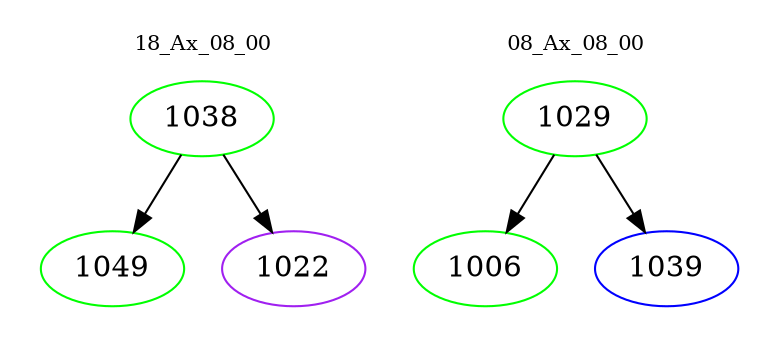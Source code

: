 digraph{
subgraph cluster_0 {
color = white
label = "18_Ax_08_00";
fontsize=10;
T0_1038 [label="1038", color="green"]
T0_1038 -> T0_1049 [color="black"]
T0_1049 [label="1049", color="green"]
T0_1038 -> T0_1022 [color="black"]
T0_1022 [label="1022", color="purple"]
}
subgraph cluster_1 {
color = white
label = "08_Ax_08_00";
fontsize=10;
T1_1029 [label="1029", color="green"]
T1_1029 -> T1_1006 [color="black"]
T1_1006 [label="1006", color="green"]
T1_1029 -> T1_1039 [color="black"]
T1_1039 [label="1039", color="blue"]
}
}
